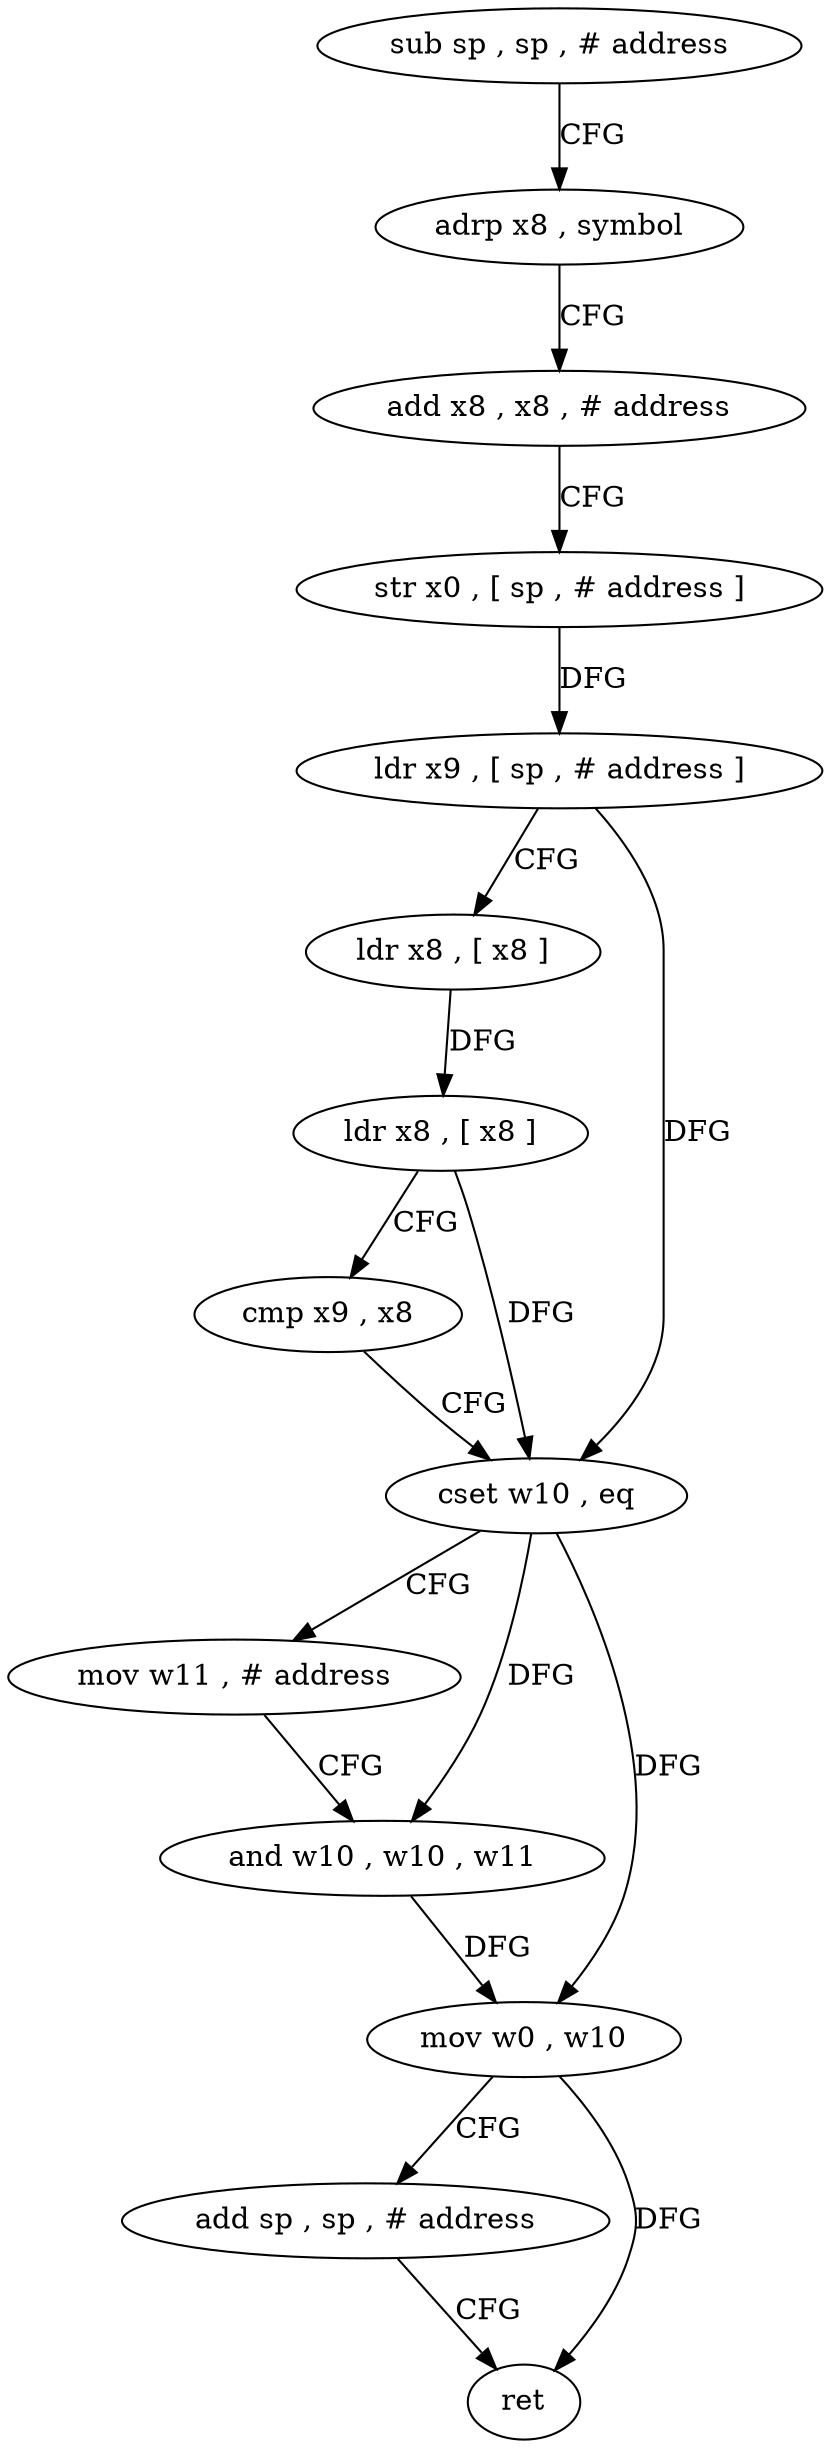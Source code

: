 digraph "func" {
"4205380" [label = "sub sp , sp , # address" ]
"4205384" [label = "adrp x8 , symbol" ]
"4205388" [label = "add x8 , x8 , # address" ]
"4205392" [label = "str x0 , [ sp , # address ]" ]
"4205396" [label = "ldr x9 , [ sp , # address ]" ]
"4205400" [label = "ldr x8 , [ x8 ]" ]
"4205404" [label = "ldr x8 , [ x8 ]" ]
"4205408" [label = "cmp x9 , x8" ]
"4205412" [label = "cset w10 , eq" ]
"4205416" [label = "mov w11 , # address" ]
"4205420" [label = "and w10 , w10 , w11" ]
"4205424" [label = "mov w0 , w10" ]
"4205428" [label = "add sp , sp , # address" ]
"4205432" [label = "ret" ]
"4205380" -> "4205384" [ label = "CFG" ]
"4205384" -> "4205388" [ label = "CFG" ]
"4205388" -> "4205392" [ label = "CFG" ]
"4205392" -> "4205396" [ label = "DFG" ]
"4205396" -> "4205400" [ label = "CFG" ]
"4205396" -> "4205412" [ label = "DFG" ]
"4205400" -> "4205404" [ label = "DFG" ]
"4205404" -> "4205408" [ label = "CFG" ]
"4205404" -> "4205412" [ label = "DFG" ]
"4205408" -> "4205412" [ label = "CFG" ]
"4205412" -> "4205416" [ label = "CFG" ]
"4205412" -> "4205420" [ label = "DFG" ]
"4205412" -> "4205424" [ label = "DFG" ]
"4205416" -> "4205420" [ label = "CFG" ]
"4205420" -> "4205424" [ label = "DFG" ]
"4205424" -> "4205428" [ label = "CFG" ]
"4205424" -> "4205432" [ label = "DFG" ]
"4205428" -> "4205432" [ label = "CFG" ]
}
